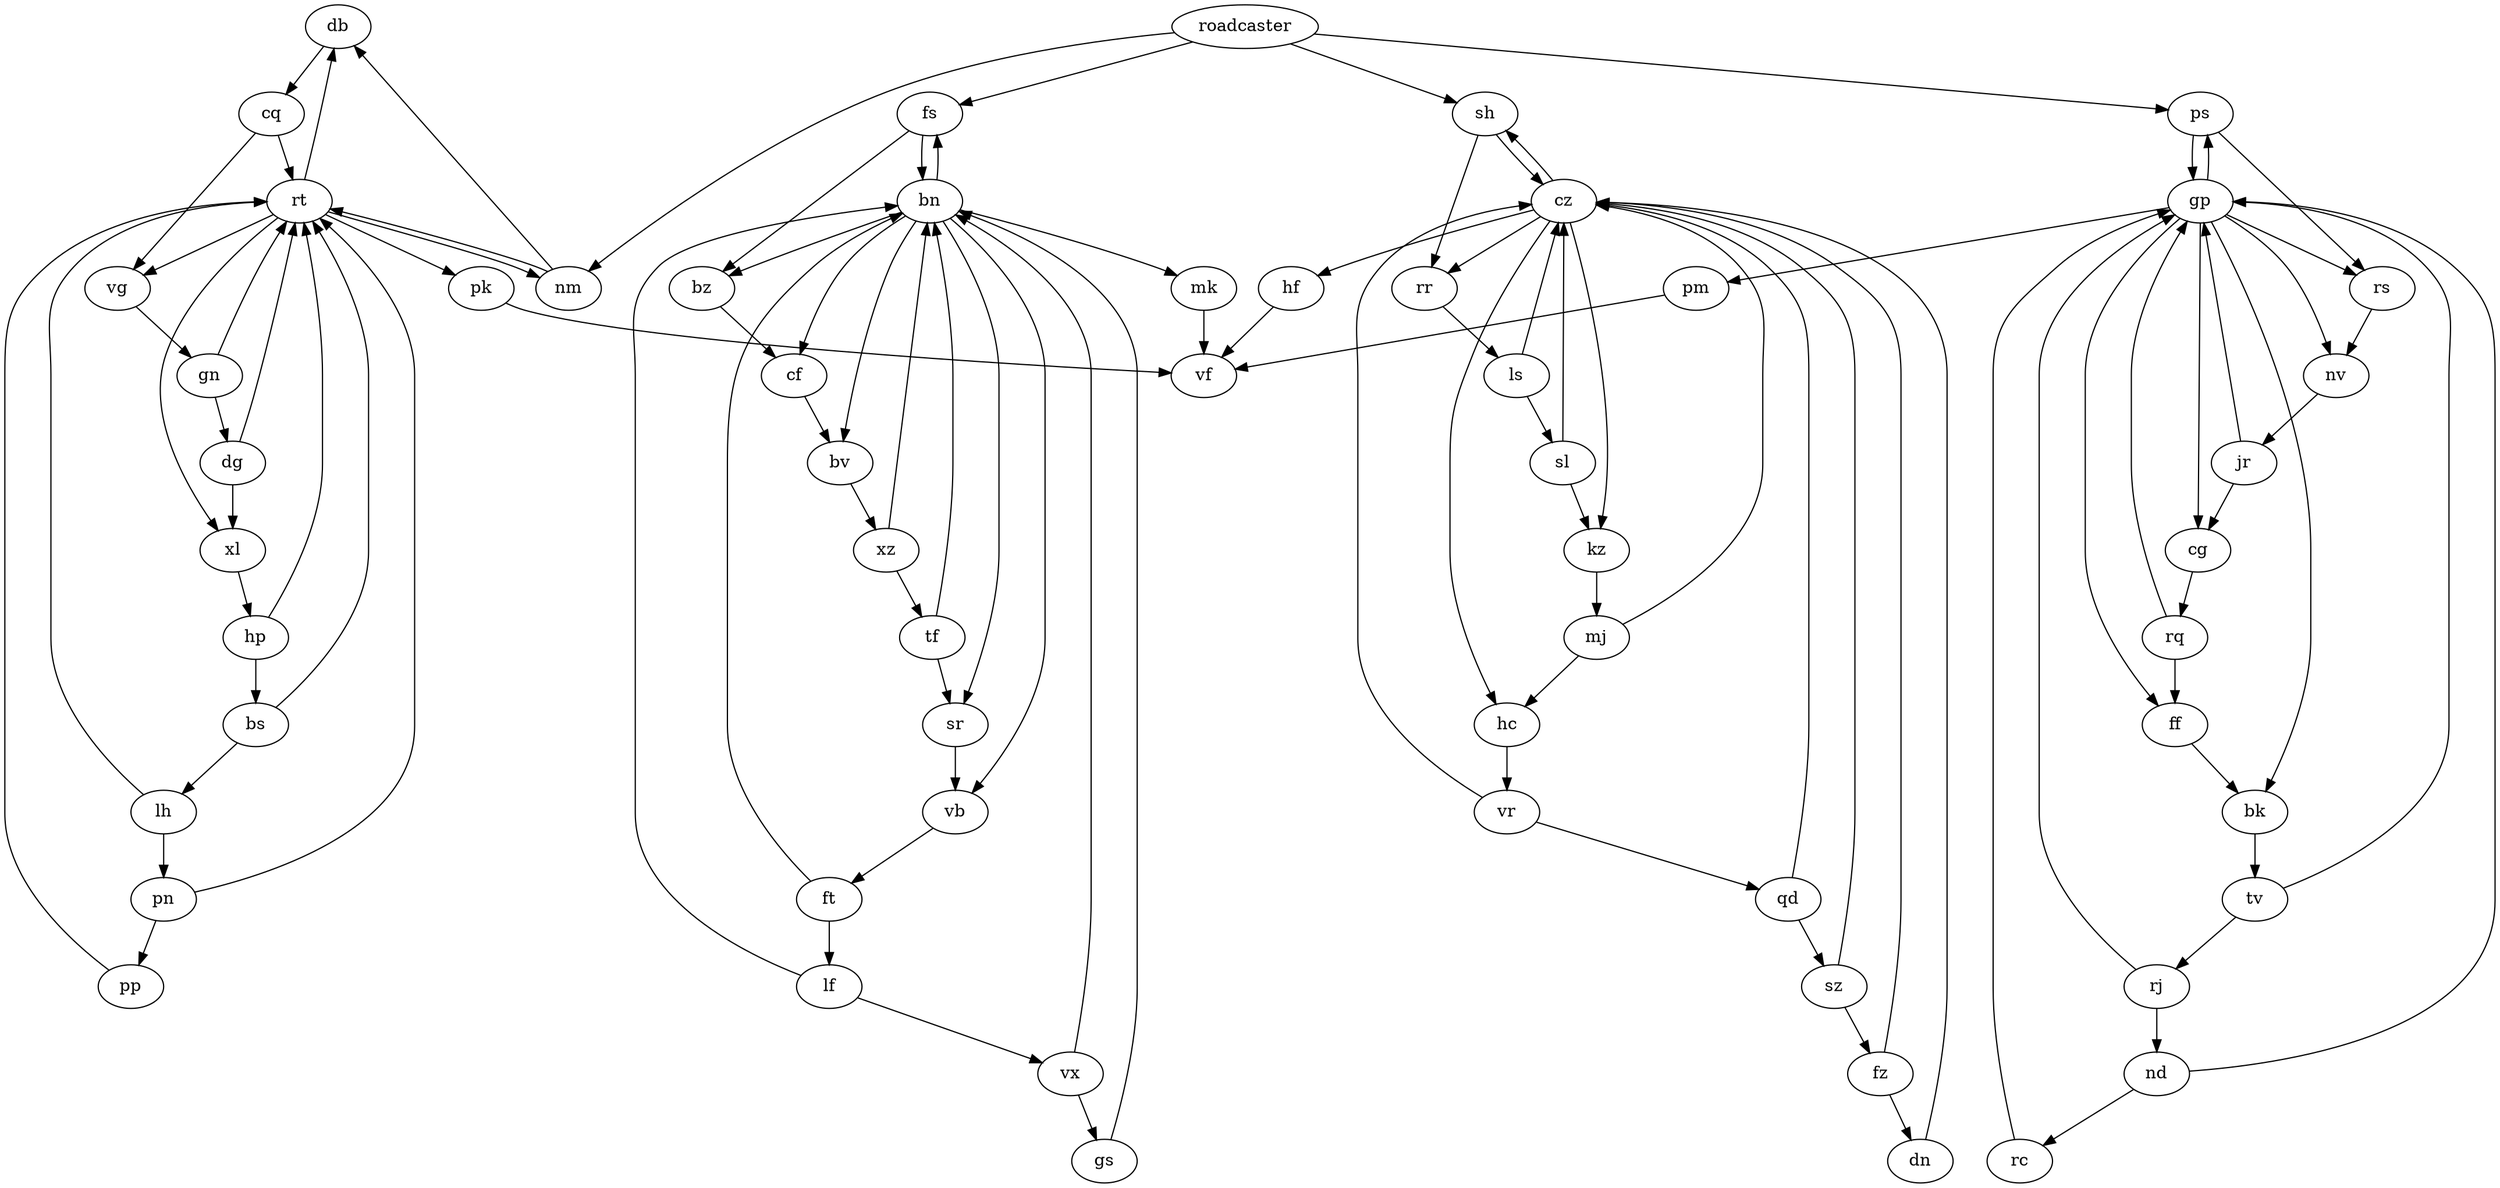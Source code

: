 strict digraph "" {
	db -> cq;
	cq -> rt;
	cq -> vg;
	rj -> gp;
	rj -> nd;
	gp -> ff;
	gp -> bk;
	gp -> ps;
	gp -> rs;
	gp -> cg;
	gp -> pm;
	gp -> nv;
	nd -> gp;
	nd -> rc;
	ff -> bk;
	bk -> tv;
	rc -> gp;
	tv -> rj;
	tv -> gp;
	xz -> tf;
	xz -> bn;
	tf -> bn;
	tf -> sr;
	bn -> vb;
	bn -> sr;
	bn -> mk;
	bn -> fs;
	bn -> bv;
	bn -> bz;
	bn -> cf;
	gs -> bn;
	ps -> gp;
	ps -> rs;
	rs -> nv;
	jr -> gp;
	jr -> cg;
	cg -> rq;
	pm -> vf;
	pn -> pp;
	pn -> rt;
	pp -> rt;
	rt -> db;
	rt -> nm;
	rt -> xl;
	rt -> vg;
	rt -> pk;
	nv -> jr;
	kz -> mj;
	mj -> hc;
	mj -> cz;
	nm -> db;
	nm -> rt;
	dg -> rt;
	dg -> xl;
	xl -> hp;
	vg -> gn;
	gn -> rt;
	gn -> dg;
	hc -> vr;
	vr -> cz;
	vr -> qd;
	ft -> bn;
	ft -> lf;
	lf -> bn;
	lf -> vx;
	cz -> kz;
	cz -> hc;
	cz -> rr;
	cz -> hf;
	cz -> sh;
	vb -> ft;
	qd -> cz;
	qd -> sz;
	sz -> cz;
	sz -> fz;
	sr -> vb;
	vx -> bn;
	vx -> gs;
	lh -> pn;
	lh -> rt;
	ls -> cz;
	ls -> sl;
	sl -> kz;
	sl -> cz;
	mk -> vf;
	bs -> rt;
	bs -> lh;
	fs -> bn;
	fs -> bz;
	bv -> xz;
	bz -> cf;
	cf -> bv;
	rr -> ls;
	hp -> rt;
	hp -> bs;
	pk -> vf;
	rq -> gp;
	rq -> ff;
	hf -> vf;
	sh -> cz;
	sh -> rr;
	roadcaster -> ps;
	roadcaster -> nm;
	roadcaster -> fs;
	roadcaster -> sh;
	fz -> cz;
	fz -> dn;
	dn -> cz;
}
